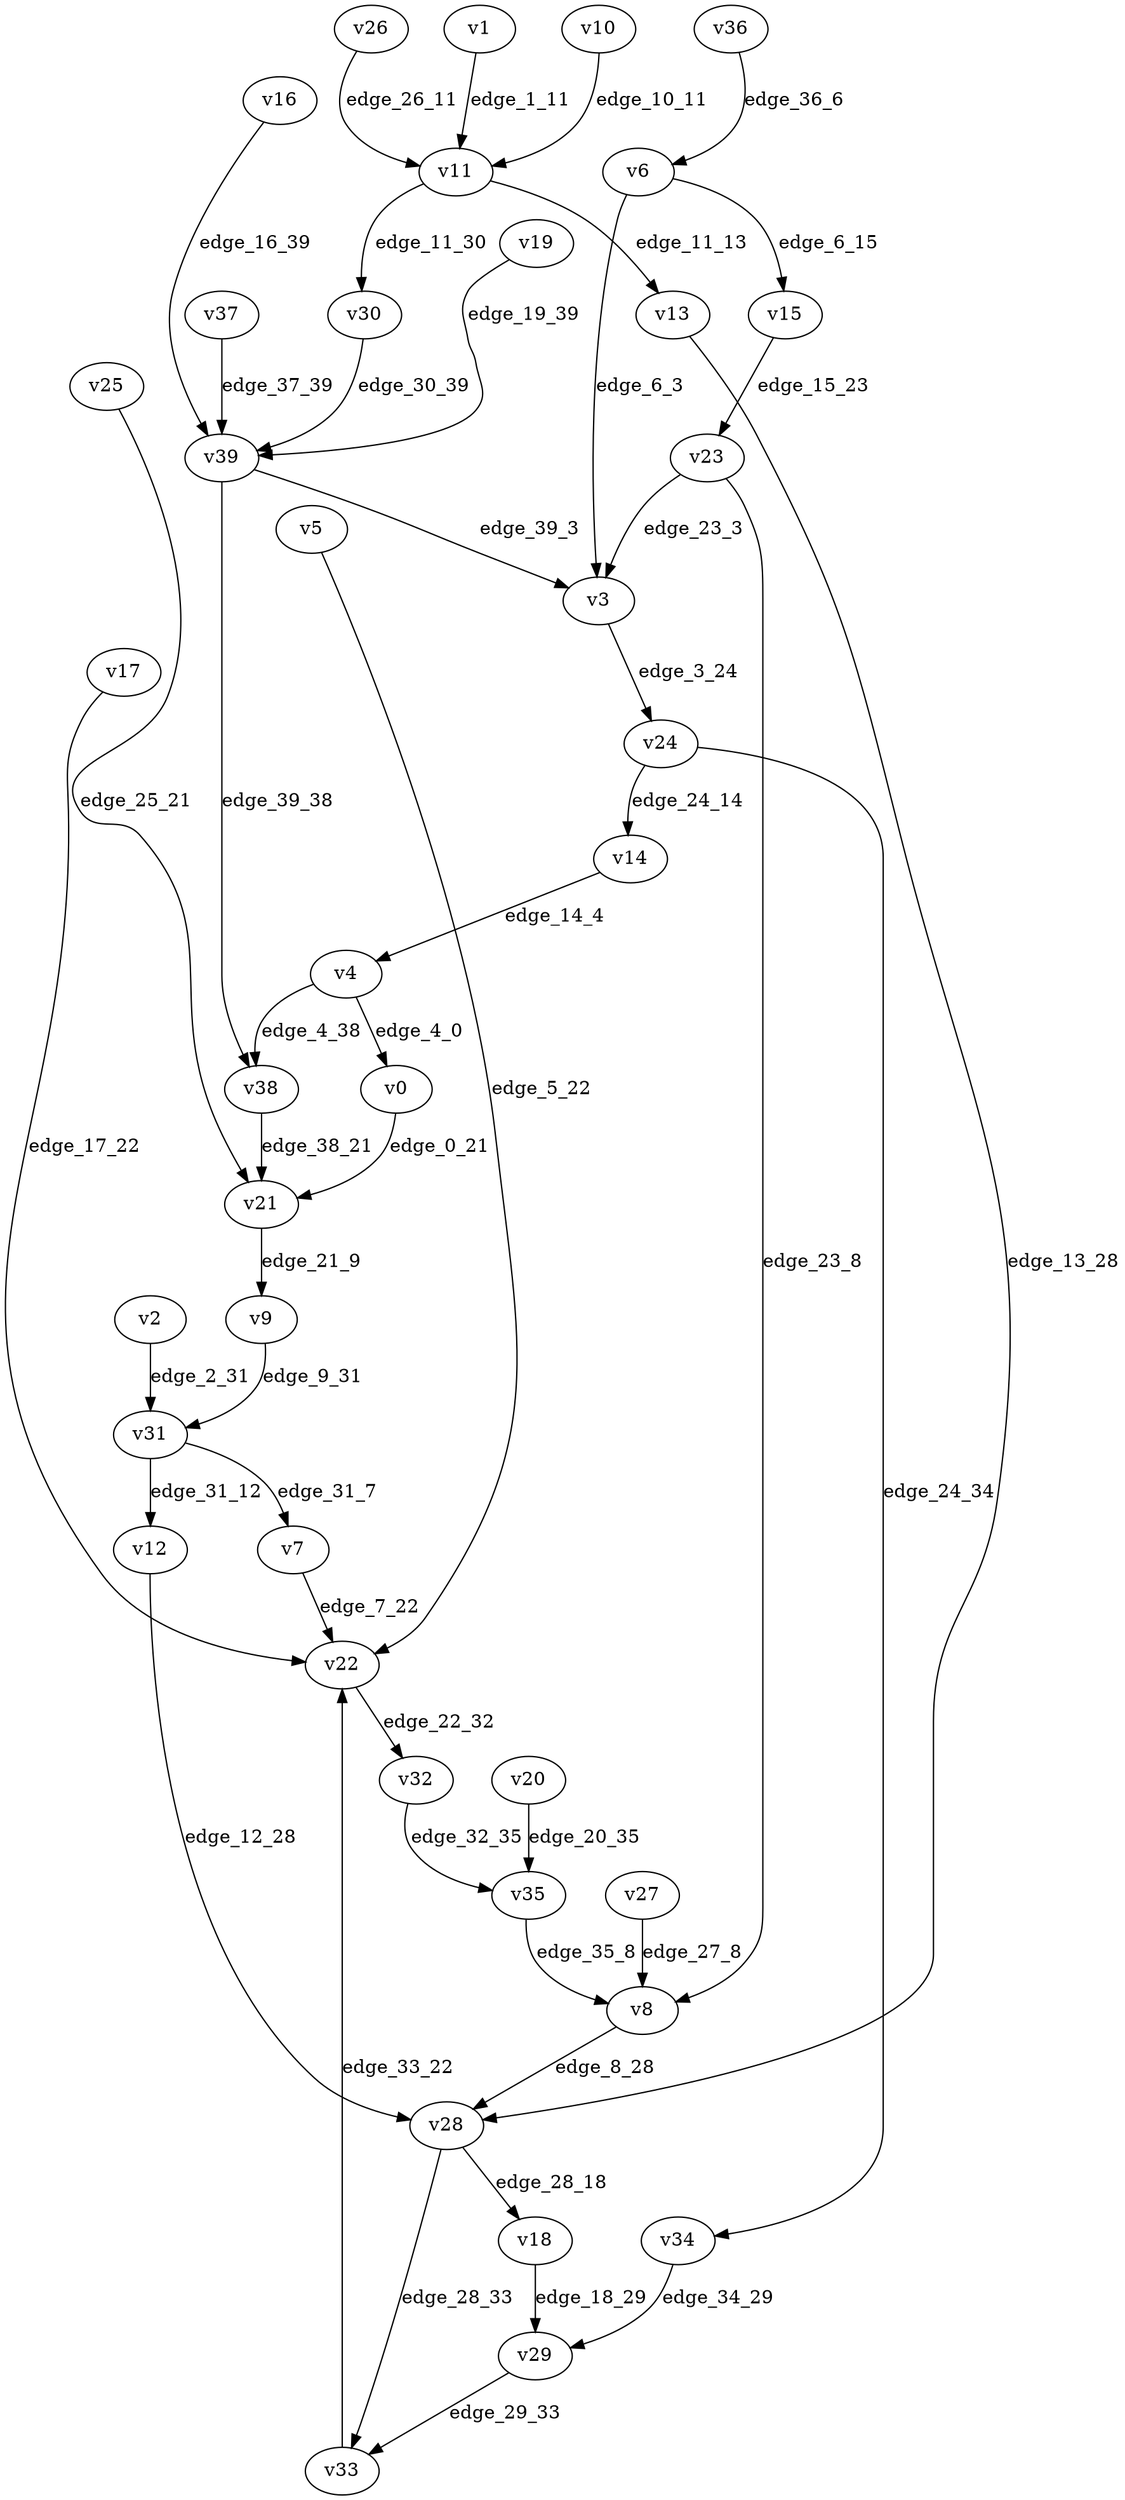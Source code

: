 digraph G {
    // Stochastic discounted game

    v0 [name="v0", player=0];
    v1 [name="v1", player=0];
    v2 [name="v2", player=0];
    v3 [name="v3", player=1];
    v4 [name="v4", player=-1];
    v5 [name="v5", player=1];
    v6 [name="v6", player=-1];
    v7 [name="v7", player=0];
    v8 [name="v8", player=0];
    v9 [name="v9", player=1];
    v10 [name="v10", player=0];
    v11 [name="v11", player=-1];
    v12 [name="v12", player=1];
    v13 [name="v13", player=1];
    v14 [name="v14", player=1];
    v15 [name="v15", player=0];
    v16 [name="v16", player=1];
    v17 [name="v17", player=0];
    v18 [name="v18", player=0];
    v19 [name="v19", player=0];
    v20 [name="v20", player=1];
    v21 [name="v21", player=-1];
    v22 [name="v22", player=-1];
    v23 [name="v23", player=-1];
    v24 [name="v24", player=-1];
    v25 [name="v25", player=1];
    v26 [name="v26", player=0];
    v27 [name="v27", player=-1];
    v28 [name="v28", player=-1];
    v29 [name="v29", player=-1];
    v30 [name="v30", player=1];
    v31 [name="v31", player=-1];
    v32 [name="v32", player=0];
    v33 [name="v33", player=1];
    v34 [name="v34", player=1];
    v35 [name="v35", player=-1];
    v36 [name="v36", player=1];
    v37 [name="v37", player=0];
    v38 [name="v38", player=1];
    v39 [name="v39", player=-1];

    v0 -> v21 [label="edge_0_21", weight=-2.121198, discount=0.891000];
    v1 -> v11 [label="edge_1_11", weight=-5.654977, discount=0.480713];
    v2 -> v31 [label="edge_2_31", weight=3.512510, discount=0.481708];
    v3 -> v24 [label="edge_3_24", weight=-6.537545, discount=0.597750];
    v4 -> v0 [label="edge_4_0", probability=0.475089];
    v4 -> v38 [label="edge_4_38", probability=0.524911];
    v5 -> v22 [label="edge_5_22", weight=-8.686406, discount=0.887589];
    v6 -> v15 [label="edge_6_15", probability=0.696938];
    v6 -> v3 [label="edge_6_3", probability=0.303062];
    v7 -> v22 [label="edge_7_22", weight=-9.430233, discount=0.292503];
    v8 -> v28 [label="edge_8_28", weight=-1.453458, discount=0.616094];
    v9 -> v31 [label="edge_9_31", weight=-8.061715, discount=0.555937];
    v10 -> v11 [label="edge_10_11", weight=-9.402658, discount=0.254965];
    v11 -> v30 [label="edge_11_30", probability=0.574620];
    v11 -> v13 [label="edge_11_13", probability=0.425380];
    v12 -> v28 [label="edge_12_28", weight=-4.366254, discount=0.739161];
    v13 -> v28 [label="edge_13_28", weight=-9.099700, discount=0.785514];
    v14 -> v4 [label="edge_14_4", weight=-3.181120, discount=0.668095];
    v15 -> v23 [label="edge_15_23", weight=-8.323250, discount=0.363756];
    v16 -> v39 [label="edge_16_39", weight=-2.559509, discount=0.431596];
    v17 -> v22 [label="edge_17_22", weight=-1.531299, discount=0.296324];
    v18 -> v29 [label="edge_18_29", weight=9.076176, discount=0.780782];
    v19 -> v39 [label="edge_19_39", weight=-4.018339, discount=0.103003];
    v20 -> v35 [label="edge_20_35", weight=3.861289, discount=0.739366];
    v21 -> v9 [label="edge_21_9", probability=1.000000];
    v22 -> v32 [label="edge_22_32", probability=1.000000];
    v23 -> v8 [label="edge_23_8", probability=0.330114];
    v23 -> v3 [label="edge_23_3", probability=0.669886];
    v24 -> v14 [label="edge_24_14", probability=0.667561];
    v24 -> v34 [label="edge_24_34", probability=0.332439];
    v25 -> v21 [label="edge_25_21", weight=-5.623045, discount=0.494966];
    v26 -> v11 [label="edge_26_11", weight=-4.203526, discount=0.103805];
    v27 -> v8 [label="edge_27_8", probability=1.000000];
    v28 -> v18 [label="edge_28_18", probability=0.421701];
    v28 -> v33 [label="edge_28_33", probability=0.578299];
    v29 -> v33 [label="edge_29_33", probability=1.000000];
    v30 -> v39 [label="edge_30_39", weight=3.846123, discount=0.801062];
    v31 -> v7 [label="edge_31_7", probability=0.346662];
    v31 -> v12 [label="edge_31_12", probability=0.653338];
    v32 -> v35 [label="edge_32_35", weight=-6.342501, discount=0.446152];
    v33 -> v22 [label="edge_33_22", weight=5.927220, discount=0.188636];
    v34 -> v29 [label="edge_34_29", weight=5.169463, discount=0.882903];
    v35 -> v8 [label="edge_35_8", probability=1.000000];
    v36 -> v6 [label="edge_36_6", weight=-4.273762, discount=0.177906];
    v37 -> v39 [label="edge_37_39", weight=8.780968, discount=0.309455];
    v38 -> v21 [label="edge_38_21", weight=3.667406, discount=0.398526];
    v39 -> v38 [label="edge_39_38", probability=0.414956];
    v39 -> v3 [label="edge_39_3", probability=0.585044];
}